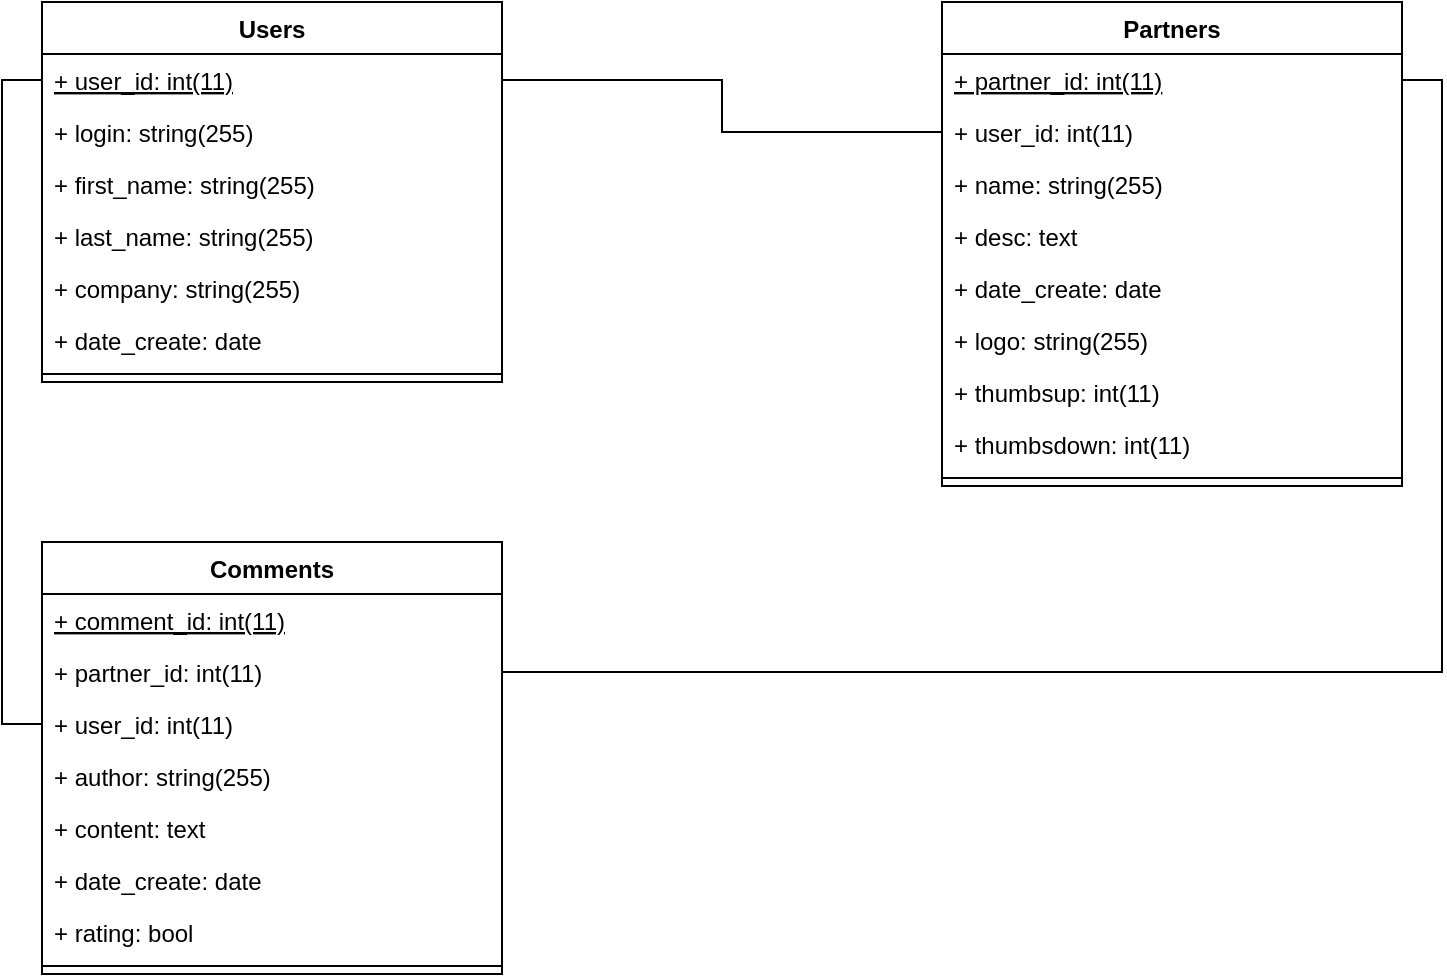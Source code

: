<mxfile version="20.8.20" type="github" pages="2">
  <diagram name="diagrammes de classe" id="2RCnRD4-kOYeEbe_8Z7N">
    <mxGraphModel dx="880" dy="462" grid="1" gridSize="10" guides="1" tooltips="1" connect="1" arrows="1" fold="1" page="1" pageScale="1" pageWidth="827" pageHeight="1169" math="0" shadow="0">
      <root>
        <mxCell id="0" />
        <mxCell id="1" parent="0" />
        <mxCell id="5s-nX01jVKaTwjYAYXb6-1" value="Users" style="swimlane;fontStyle=1;align=center;verticalAlign=top;childLayout=stackLayout;horizontal=1;startSize=26;horizontalStack=0;resizeParent=1;resizeParentMax=0;resizeLast=0;collapsible=1;marginBottom=0;" vertex="1" parent="1">
          <mxGeometry x="60" y="50" width="230" height="190" as="geometry" />
        </mxCell>
        <mxCell id="5s-nX01jVKaTwjYAYXb6-2" value="+ user_id: int(11)" style="text;strokeColor=none;fillColor=none;align=left;verticalAlign=top;spacingLeft=4;spacingRight=4;overflow=hidden;rotatable=0;points=[[0,0.5],[1,0.5]];portConstraint=eastwest;fontStyle=4" vertex="1" parent="5s-nX01jVKaTwjYAYXb6-1">
          <mxGeometry y="26" width="230" height="26" as="geometry" />
        </mxCell>
        <mxCell id="5s-nX01jVKaTwjYAYXb6-3" value="+ login: string(255)" style="text;strokeColor=none;fillColor=none;align=left;verticalAlign=top;spacingLeft=4;spacingRight=4;overflow=hidden;rotatable=0;points=[[0,0.5],[1,0.5]];portConstraint=eastwest;" vertex="1" parent="5s-nX01jVKaTwjYAYXb6-1">
          <mxGeometry y="52" width="230" height="26" as="geometry" />
        </mxCell>
        <mxCell id="5s-nX01jVKaTwjYAYXb6-4" value="+ first_name: string(255)" style="text;strokeColor=none;fillColor=none;align=left;verticalAlign=top;spacingLeft=4;spacingRight=4;overflow=hidden;rotatable=0;points=[[0,0.5],[1,0.5]];portConstraint=eastwest;" vertex="1" parent="5s-nX01jVKaTwjYAYXb6-1">
          <mxGeometry y="78" width="230" height="26" as="geometry" />
        </mxCell>
        <mxCell id="5s-nX01jVKaTwjYAYXb6-5" value="+ last_name: string(255)" style="text;strokeColor=none;fillColor=none;align=left;verticalAlign=top;spacingLeft=4;spacingRight=4;overflow=hidden;rotatable=0;points=[[0,0.5],[1,0.5]];portConstraint=eastwest;" vertex="1" parent="5s-nX01jVKaTwjYAYXb6-1">
          <mxGeometry y="104" width="230" height="26" as="geometry" />
        </mxCell>
        <mxCell id="5s-nX01jVKaTwjYAYXb6-6" value="+ company: string(255)" style="text;strokeColor=none;fillColor=none;align=left;verticalAlign=top;spacingLeft=4;spacingRight=4;overflow=hidden;rotatable=0;points=[[0,0.5],[1,0.5]];portConstraint=eastwest;" vertex="1" parent="5s-nX01jVKaTwjYAYXb6-1">
          <mxGeometry y="130" width="230" height="26" as="geometry" />
        </mxCell>
        <mxCell id="5s-nX01jVKaTwjYAYXb6-7" value="+ date_create: date" style="text;strokeColor=none;fillColor=none;align=left;verticalAlign=top;spacingLeft=4;spacingRight=4;overflow=hidden;rotatable=0;points=[[0,0.5],[1,0.5]];portConstraint=eastwest;" vertex="1" parent="5s-nX01jVKaTwjYAYXb6-1">
          <mxGeometry y="156" width="230" height="26" as="geometry" />
        </mxCell>
        <mxCell id="5s-nX01jVKaTwjYAYXb6-8" value="" style="line;strokeWidth=1;fillColor=none;align=left;verticalAlign=middle;spacingTop=-1;spacingLeft=3;spacingRight=3;rotatable=0;labelPosition=right;points=[];portConstraint=eastwest;strokeColor=inherit;" vertex="1" parent="5s-nX01jVKaTwjYAYXb6-1">
          <mxGeometry y="182" width="230" height="8" as="geometry" />
        </mxCell>
        <mxCell id="sFVCJrmJMlO3GwWjx8v0-1" value="Partners" style="swimlane;fontStyle=1;align=center;verticalAlign=top;childLayout=stackLayout;horizontal=1;startSize=26;horizontalStack=0;resizeParent=1;resizeParentMax=0;resizeLast=0;collapsible=1;marginBottom=0;" vertex="1" parent="1">
          <mxGeometry x="510" y="50" width="230" height="242" as="geometry" />
        </mxCell>
        <mxCell id="sFVCJrmJMlO3GwWjx8v0-2" value="+ partner_id: int(11)" style="text;strokeColor=none;fillColor=none;align=left;verticalAlign=top;spacingLeft=4;spacingRight=4;overflow=hidden;rotatable=0;points=[[0,0.5],[1,0.5]];portConstraint=eastwest;fontStyle=4" vertex="1" parent="sFVCJrmJMlO3GwWjx8v0-1">
          <mxGeometry y="26" width="230" height="26" as="geometry" />
        </mxCell>
        <mxCell id="HDx6cMzQVjT2q7bRyOpT-28" value="+ user_id: int(11)" style="text;strokeColor=none;fillColor=none;align=left;verticalAlign=top;spacingLeft=4;spacingRight=4;overflow=hidden;rotatable=0;points=[[0,0.5],[1,0.5]];portConstraint=eastwest;" vertex="1" parent="sFVCJrmJMlO3GwWjx8v0-1">
          <mxGeometry y="52" width="230" height="26" as="geometry" />
        </mxCell>
        <mxCell id="sFVCJrmJMlO3GwWjx8v0-4" value="+ name: string(255)" style="text;strokeColor=none;fillColor=none;align=left;verticalAlign=top;spacingLeft=4;spacingRight=4;overflow=hidden;rotatable=0;points=[[0,0.5],[1,0.5]];portConstraint=eastwest;" vertex="1" parent="sFVCJrmJMlO3GwWjx8v0-1">
          <mxGeometry y="78" width="230" height="26" as="geometry" />
        </mxCell>
        <mxCell id="sFVCJrmJMlO3GwWjx8v0-5" value="+ desc: text" style="text;strokeColor=none;fillColor=none;align=left;verticalAlign=top;spacingLeft=4;spacingRight=4;overflow=hidden;rotatable=0;points=[[0,0.5],[1,0.5]];portConstraint=eastwest;" vertex="1" parent="sFVCJrmJMlO3GwWjx8v0-1">
          <mxGeometry y="104" width="230" height="26" as="geometry" />
        </mxCell>
        <mxCell id="sFVCJrmJMlO3GwWjx8v0-7" value="+ date_create: date" style="text;strokeColor=none;fillColor=none;align=left;verticalAlign=top;spacingLeft=4;spacingRight=4;overflow=hidden;rotatable=0;points=[[0,0.5],[1,0.5]];portConstraint=eastwest;" vertex="1" parent="sFVCJrmJMlO3GwWjx8v0-1">
          <mxGeometry y="130" width="230" height="26" as="geometry" />
        </mxCell>
        <mxCell id="HDx6cMzQVjT2q7bRyOpT-2" value="+ logo: string(255)" style="text;strokeColor=none;fillColor=none;align=left;verticalAlign=top;spacingLeft=4;spacingRight=4;overflow=hidden;rotatable=0;points=[[0,0.5],[1,0.5]];portConstraint=eastwest;" vertex="1" parent="sFVCJrmJMlO3GwWjx8v0-1">
          <mxGeometry y="156" width="230" height="26" as="geometry" />
        </mxCell>
        <mxCell id="HDx6cMzQVjT2q7bRyOpT-26" value="+ thumbsup: int(11)" style="text;strokeColor=none;fillColor=none;align=left;verticalAlign=top;spacingLeft=4;spacingRight=4;overflow=hidden;rotatable=0;points=[[0,0.5],[1,0.5]];portConstraint=eastwest;" vertex="1" parent="sFVCJrmJMlO3GwWjx8v0-1">
          <mxGeometry y="182" width="230" height="26" as="geometry" />
        </mxCell>
        <mxCell id="HDx6cMzQVjT2q7bRyOpT-27" value="+ thumbsdown: int(11)" style="text;strokeColor=none;fillColor=none;align=left;verticalAlign=top;spacingLeft=4;spacingRight=4;overflow=hidden;rotatable=0;points=[[0,0.5],[1,0.5]];portConstraint=eastwest;" vertex="1" parent="sFVCJrmJMlO3GwWjx8v0-1">
          <mxGeometry y="208" width="230" height="26" as="geometry" />
        </mxCell>
        <mxCell id="sFVCJrmJMlO3GwWjx8v0-8" value="" style="line;strokeWidth=1;fillColor=none;align=left;verticalAlign=middle;spacingTop=-1;spacingLeft=3;spacingRight=3;rotatable=0;labelPosition=right;points=[];portConstraint=eastwest;strokeColor=inherit;" vertex="1" parent="sFVCJrmJMlO3GwWjx8v0-1">
          <mxGeometry y="234" width="230" height="8" as="geometry" />
        </mxCell>
        <mxCell id="HDx6cMzQVjT2q7bRyOpT-3" value="Comments" style="swimlane;fontStyle=1;align=center;verticalAlign=top;childLayout=stackLayout;horizontal=1;startSize=26;horizontalStack=0;resizeParent=1;resizeParentMax=0;resizeLast=0;collapsible=1;marginBottom=0;" vertex="1" parent="1">
          <mxGeometry x="60" y="320" width="230" height="216" as="geometry" />
        </mxCell>
        <mxCell id="HDx6cMzQVjT2q7bRyOpT-4" value="+ comment_id: int(11)" style="text;strokeColor=none;fillColor=none;align=left;verticalAlign=top;spacingLeft=4;spacingRight=4;overflow=hidden;rotatable=0;points=[[0,0.5],[1,0.5]];portConstraint=eastwest;fontStyle=4" vertex="1" parent="HDx6cMzQVjT2q7bRyOpT-3">
          <mxGeometry y="26" width="230" height="26" as="geometry" />
        </mxCell>
        <mxCell id="HDx6cMzQVjT2q7bRyOpT-11" value="+ partner_id: int(11)" style="text;strokeColor=none;fillColor=none;align=left;verticalAlign=top;spacingLeft=4;spacingRight=4;overflow=hidden;rotatable=0;points=[[0,0.5],[1,0.5]];portConstraint=eastwest;" vertex="1" parent="HDx6cMzQVjT2q7bRyOpT-3">
          <mxGeometry y="52" width="230" height="26" as="geometry" />
        </mxCell>
        <mxCell id="HDx6cMzQVjT2q7bRyOpT-12" value="+ user_id: int(11)" style="text;strokeColor=none;fillColor=none;align=left;verticalAlign=top;spacingLeft=4;spacingRight=4;overflow=hidden;rotatable=0;points=[[0,0.5],[1,0.5]];portConstraint=eastwest;" vertex="1" parent="HDx6cMzQVjT2q7bRyOpT-3">
          <mxGeometry y="78" width="230" height="26" as="geometry" />
        </mxCell>
        <mxCell id="HDx6cMzQVjT2q7bRyOpT-10" value="+ author: string(255)" style="text;strokeColor=none;fillColor=none;align=left;verticalAlign=top;spacingLeft=4;spacingRight=4;overflow=hidden;rotatable=0;points=[[0,0.5],[1,0.5]];portConstraint=eastwest;" vertex="1" parent="HDx6cMzQVjT2q7bRyOpT-3">
          <mxGeometry y="104" width="230" height="26" as="geometry" />
        </mxCell>
        <mxCell id="HDx6cMzQVjT2q7bRyOpT-6" value="+ content: text" style="text;strokeColor=none;fillColor=none;align=left;verticalAlign=top;spacingLeft=4;spacingRight=4;overflow=hidden;rotatable=0;points=[[0,0.5],[1,0.5]];portConstraint=eastwest;" vertex="1" parent="HDx6cMzQVjT2q7bRyOpT-3">
          <mxGeometry y="130" width="230" height="26" as="geometry" />
        </mxCell>
        <mxCell id="HDx6cMzQVjT2q7bRyOpT-7" value="+ date_create: date" style="text;strokeColor=none;fillColor=none;align=left;verticalAlign=top;spacingLeft=4;spacingRight=4;overflow=hidden;rotatable=0;points=[[0,0.5],[1,0.5]];portConstraint=eastwest;" vertex="1" parent="HDx6cMzQVjT2q7bRyOpT-3">
          <mxGeometry y="156" width="230" height="26" as="geometry" />
        </mxCell>
        <mxCell id="HDx6cMzQVjT2q7bRyOpT-25" value="+ rating: bool" style="text;strokeColor=none;fillColor=none;align=left;verticalAlign=top;spacingLeft=4;spacingRight=4;overflow=hidden;rotatable=0;points=[[0,0.5],[1,0.5]];portConstraint=eastwest;" vertex="1" parent="HDx6cMzQVjT2q7bRyOpT-3">
          <mxGeometry y="182" width="230" height="26" as="geometry" />
        </mxCell>
        <mxCell id="HDx6cMzQVjT2q7bRyOpT-9" value="" style="line;strokeWidth=1;fillColor=none;align=left;verticalAlign=middle;spacingTop=-1;spacingLeft=3;spacingRight=3;rotatable=0;labelPosition=right;points=[];portConstraint=eastwest;strokeColor=inherit;" vertex="1" parent="HDx6cMzQVjT2q7bRyOpT-3">
          <mxGeometry y="208" width="230" height="8" as="geometry" />
        </mxCell>
        <mxCell id="HDx6cMzQVjT2q7bRyOpT-31" style="edgeStyle=orthogonalEdgeStyle;rounded=0;orthogonalLoop=1;jettySize=auto;html=1;exitX=0;exitY=0.5;exitDx=0;exitDy=0;entryX=0;entryY=0.5;entryDx=0;entryDy=0;endArrow=none;endFill=0;" edge="1" parent="1" source="5s-nX01jVKaTwjYAYXb6-2" target="HDx6cMzQVjT2q7bRyOpT-12">
          <mxGeometry relative="1" as="geometry" />
        </mxCell>
        <mxCell id="HDx6cMzQVjT2q7bRyOpT-32" style="edgeStyle=orthogonalEdgeStyle;rounded=0;orthogonalLoop=1;jettySize=auto;html=1;exitX=1;exitY=0.5;exitDx=0;exitDy=0;entryX=1;entryY=0.5;entryDx=0;entryDy=0;endArrow=none;endFill=0;" edge="1" parent="1" source="HDx6cMzQVjT2q7bRyOpT-11" target="sFVCJrmJMlO3GwWjx8v0-2">
          <mxGeometry relative="1" as="geometry" />
        </mxCell>
        <mxCell id="HDx6cMzQVjT2q7bRyOpT-33" style="edgeStyle=orthogonalEdgeStyle;rounded=0;orthogonalLoop=1;jettySize=auto;html=1;exitX=1;exitY=0.5;exitDx=0;exitDy=0;entryX=0;entryY=0.5;entryDx=0;entryDy=0;endArrow=none;endFill=0;" edge="1" parent="1" source="5s-nX01jVKaTwjYAYXb6-2" target="HDx6cMzQVjT2q7bRyOpT-28">
          <mxGeometry relative="1" as="geometry" />
        </mxCell>
      </root>
    </mxGraphModel>
  </diagram>
  <diagram id="hdSFaCx0MaH2ytVqfXXS" name="diagrammes de cas d&#39;utilisateur">
    <mxGraphModel grid="1" page="1" gridSize="10" guides="1" tooltips="1" connect="1" arrows="1" fold="1" pageScale="1" pageWidth="827" pageHeight="1169" math="0" shadow="0">
      <root>
        <mxCell id="0" />
        <mxCell id="1" parent="0" />
        <mxCell id="RH5lZQJqGNoKTY5nSHEP-1" value="" style="whiteSpace=wrap;html=1;aspect=fixed;" vertex="1" parent="1">
          <mxGeometry x="190" y="50" width="480" height="480" as="geometry" />
        </mxCell>
        <mxCell id="RH5lZQJqGNoKTY5nSHEP-2" value="Users" style="shape=umlActor;verticalLabelPosition=bottom;verticalAlign=top;html=1;outlineConnect=0;" vertex="1" parent="1">
          <mxGeometry x="60" y="140" width="30" height="60" as="geometry" />
        </mxCell>
        <mxCell id="RH5lZQJqGNoKTY5nSHEP-4" value="Admin/Tech/Dev&lt;br&gt;" style="shape=umlActor;verticalLabelPosition=bottom;verticalAlign=top;html=1;outlineConnect=0;" vertex="1" parent="1">
          <mxGeometry x="60" y="230" width="30" height="60" as="geometry" />
        </mxCell>
        <mxCell id="RH5lZQJqGNoKTY5nSHEP-17" value="" style="ellipse;whiteSpace=wrap;html=1;" vertex="1" parent="1">
          <mxGeometry x="250" y="170" width="120" height="80" as="geometry" />
        </mxCell>
        <mxCell id="RH5lZQJqGNoKTY5nSHEP-18" value="Login" style="text;html=1;strokeColor=none;fillColor=none;align=center;verticalAlign=middle;whiteSpace=wrap;rounded=0;" vertex="1" parent="1">
          <mxGeometry x="280" y="195" width="60" height="30" as="geometry" />
        </mxCell>
        <mxCell id="RH5lZQJqGNoKTY5nSHEP-19" value="Futur User&lt;br&gt;" style="shape=umlActor;verticalLabelPosition=bottom;verticalAlign=top;html=1;outlineConnect=0;" vertex="1" parent="1">
          <mxGeometry x="60" y="410" width="30" height="60" as="geometry" />
        </mxCell>
        <mxCell id="RH5lZQJqGNoKTY5nSHEP-20" value="" style="ellipse;whiteSpace=wrap;html=1;" vertex="1" parent="1">
          <mxGeometry x="230" y="400" width="120" height="80" as="geometry" />
        </mxCell>
        <mxCell id="RH5lZQJqGNoKTY5nSHEP-21" value="Sign Up" style="text;html=1;strokeColor=none;fillColor=none;align=center;verticalAlign=middle;whiteSpace=wrap;rounded=0;" vertex="1" parent="1">
          <mxGeometry x="260" y="425" width="60" height="30" as="geometry" />
        </mxCell>
        <mxCell id="RH5lZQJqGNoKTY5nSHEP-22" value="" style="endArrow=classic;html=1;rounded=0;entryX=0.067;entryY=0.263;entryDx=0;entryDy=0;entryPerimeter=0;" edge="1" parent="1" target="RH5lZQJqGNoKTY5nSHEP-17">
          <mxGeometry width="50" height="50" relative="1" as="geometry">
            <mxPoint x="100" y="190" as="sourcePoint" />
            <mxPoint x="150" y="140" as="targetPoint" />
          </mxGeometry>
        </mxCell>
        <mxCell id="RH5lZQJqGNoKTY5nSHEP-23" value="" style="endArrow=classic;html=1;rounded=0;entryX=0.117;entryY=0.738;entryDx=0;entryDy=0;entryPerimeter=0;" edge="1" parent="1" target="RH5lZQJqGNoKTY5nSHEP-17">
          <mxGeometry width="50" height="50" relative="1" as="geometry">
            <mxPoint x="100" y="280" as="sourcePoint" />
            <mxPoint x="150" y="230" as="targetPoint" />
          </mxGeometry>
        </mxCell>
        <mxCell id="RH5lZQJqGNoKTY5nSHEP-24" value="" style="endArrow=classic;html=1;rounded=0;entryX=-0.017;entryY=0.6;entryDx=0;entryDy=0;entryPerimeter=0;" edge="1" parent="1" target="RH5lZQJqGNoKTY5nSHEP-20">
          <mxGeometry width="50" height="50" relative="1" as="geometry">
            <mxPoint x="100" y="455" as="sourcePoint" />
            <mxPoint x="150" y="405" as="targetPoint" />
          </mxGeometry>
        </mxCell>
      </root>
    </mxGraphModel>
  </diagram>
</mxfile>
